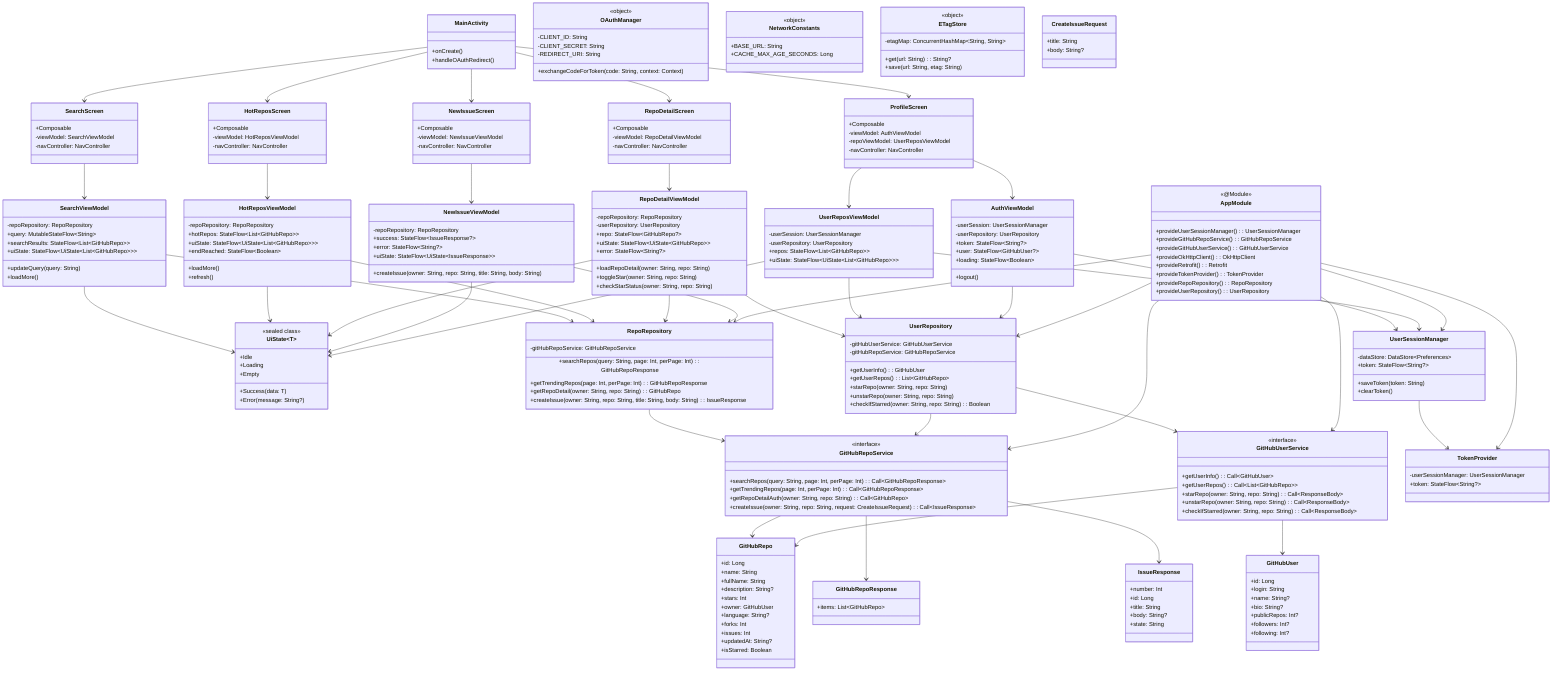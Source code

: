 classDiagram
    %% UI Layer Classes
    class MainActivity {
        +onCreate()
        +handleOAuthRedirect()
    }

    class SearchScreen {
        +Composable
        -viewModel: SearchViewModel
        -navController: NavController
    }

    class HotReposScreen {
        +Composable
        -viewModel: HotReposViewModel
        -navController: NavController
    }

    class ProfileScreen {
        +Composable
        -viewModel: AuthViewModel
        -repoViewModel: UserReposViewModel
        -navController: NavController
    }

    class RepoDetailScreen {
        +Composable
        -viewModel: RepoDetailViewModel
        -navController: NavController
    }

    class NewIssueScreen {
        +Composable
        -viewModel: NewIssueViewModel
        -navController: NavController
    }

    class UiState~T~ {
        <<sealed class>>
        +Idle
        +Loading
        +Success(data: T)
        +Error(message: String?)
        +Empty
    }

    %% ViewModel Layer Classes
    class AuthViewModel {
        -userSession: UserSessionManager
        -userRepository: UserRepository
        +token: StateFlow~String?~
        +user: StateFlow~GitHubUser?~
        +loading: StateFlow~Boolean~
        +logout()
    }

    class SearchViewModel {
        -repoRepository: RepoRepository
        +query: MutableStateFlow~String~
        +searchResults: StateFlow~List~GitHubRepo~~
        +uiState: StateFlow~UiState~List~GitHubRepo~~~
        +updateQuery(query: String)
        +loadMore()
    }

    class HotReposViewModel {
        -repoRepository: RepoRepository
        +hotRepos: StateFlow~List~GitHubRepo~~
        +uiState: StateFlow~UiState~List~GitHubRepo~~~
        +endReached: StateFlow~Boolean~
        +loadMore()
        +refresh()
    }

    class UserReposViewModel {
        -userSession: UserSessionManager
        -userRepository: UserRepository
        +repos: StateFlow~List~GitHubRepo~~
        +uiState: StateFlow~UiState~List~GitHubRepo~~~
    }

    class RepoDetailViewModel {
        -repoRepository: RepoRepository
        -userRepository: UserRepository
        +repo: StateFlow~GitHubRepo?~
        +uiState: StateFlow~UiState~GitHubRepo~~
        +error: StateFlow~String?~
        +loadRepoDetail(owner: String, repo: String)
        +toggleStar(owner: String, repo: String)
        +checkStarStatus(owner: String, repo: String)
    }

    class NewIssueViewModel {
        -repoRepository: RepoRepository
        +success: StateFlow~IssueResponse?~
        +error: StateFlow~String?~
        +uiState: StateFlow~UiState~IssueResponse~~
        +createIssue(owner: String, repo: String, title: String, body: String)
    }

    %% Repository Layer Classes
    class RepoRepository {
        -gitHubRepoService: GitHubRepoService
        +searchRepos(query: String, page: Int, perPage: Int): GitHubRepoResponse
        +getTrendingRepos(page: Int, perPage: Int): GitHubRepoResponse
        +getRepoDetail(owner: String, repo: String): GitHubRepo
        +createIssue(owner: String, repo: String, title: String, body: String): IssueResponse
    }

    class UserRepository {
        -gitHubUserService: GitHubUserService
        -gitHubRepoService: GitHubRepoService
        +getUserInfo(): GitHubUser
        +getUserRepos(): List~GitHubRepo~
        +starRepo(owner: String, repo: String)
        +unstarRepo(owner: String, repo: String)
        +checkIfStarred(owner: String, repo: String): Boolean
    }

    %% Network Layer Classes
    class GitHubRepoService {
        <<interface>>
        +searchRepos(query: String, page: Int, perPage: Int): Call~GitHubRepoResponse~
        +getTrendingRepos(page: Int, perPage: Int): Call~GitHubRepoResponse~
        +getRepoDetailAuth(owner: String, repo: String): Call~GitHubRepo~
        +createIssue(owner: String, repo: String, request: CreateIssueRequest): Call~IssueResponse~
    }

    class GitHubUserService {
        <<interface>>
        +getUserInfo(): Call~GitHubUser~
        +getUserRepos(): Call~List~GitHubRepo~~
        +starRepo(owner: String, repo: String): Call~ResponseBody~
        +unstarRepo(owner: String, repo: String): Call~ResponseBody~
        +checkIfStarred(owner: String, repo: String): Call~ResponseBody~
    }

    class OAuthManager {
        <<object>>
        -CLIENT_ID: String
        -CLIENT_SECRET: String
        -REDIRECT_URI: String
        +exchangeCodeForToken(code: String, context: Context)
    }

    class NetworkConstants {
        <<object>>
        +BASE_URL: String
        +CACHE_MAX_AGE_SECONDS: Long
    }

    class ETagStore {
        <<object>>
        -etagMap: ConcurrentHashMap~String, String~
        +get(url: String): String?
        +save(url: String, etag: String)
    }

    %% Data Layer Classes
    class UserSessionManager {
        -dataStore: DataStore~Preferences~
        +token: StateFlow~String?~
        +saveToken(token: String)
        +clearToken()
    }

    class TokenProvider {
        -userSessionManager: UserSessionManager
        +token: StateFlow~String?~
    }

    %% Model Classes
    class GitHubRepo {
        +id: Long
        +name: String
        +fullName: String
        +description: String?
        +stars: Int
        +owner: GitHubUser
        +language: String?
        +forks: Int
        +issues: Int
        +updatedAt: String?
        +isStarred: Boolean
    }

    class GitHubUser {
        +id: Long
        +login: String
        +name: String?
        +bio: String?
        +publicRepos: Int?
        +followers: Int?
        +following: Int?
    }

    class IssueResponse {
        +number: Int
        +id: Long
        +title: String
        +body: String?
        +state: String
    }

    class CreateIssueRequest {
        +title: String
        +body: String?
    }

    class GitHubRepoResponse {
        +items: List~GitHubRepo~
    }

    %% Dependency Injection
    class AppModule {
        <<@Module>>
        +provideUserSessionManager(): UserSessionManager
        +provideGitHubRepoService(): GitHubRepoService
        +provideGitHubUserService(): GitHubUserService
        +provideOkHttpClient(): OkHttpClient
        +provideRetrofit(): Retrofit
        +provideTokenProvider(): TokenProvider
        +provideRepoRepository(): RepoRepository
        +provideUserRepository(): UserRepository
    }

    %% Relationships
    MainActivity --> SearchScreen
    MainActivity --> HotReposScreen
    MainActivity --> ProfileScreen
    MainActivity --> RepoDetailScreen
    MainActivity --> NewIssueScreen

    SearchScreen --> SearchViewModel
    HotReposScreen --> HotReposViewModel
    ProfileScreen --> AuthViewModel
    ProfileScreen --> UserReposViewModel
    RepoDetailScreen --> RepoDetailViewModel
    NewIssueScreen --> NewIssueViewModel

    SearchViewModel --> RepoRepository
    HotReposViewModel --> RepoRepository
    RepoDetailViewModel --> RepoRepository
    RepoDetailViewModel --> UserRepository
    NewIssueViewModel --> RepoRepository
    UserReposViewModel --> UserRepository
    AuthViewModel --> UserRepository

    RepoRepository --> GitHubRepoService
    UserRepository --> GitHubUserService
    UserRepository --> GitHubRepoService

    AuthViewModel --> UserSessionManager
    UserReposViewModel --> UserSessionManager
    UserSessionManager --> TokenProvider

    GitHubRepoService --> GitHubRepo
    GitHubRepoService --> GitHubRepoResponse
    GitHubRepoService --> IssueResponse
    GitHubUserService --> GitHubUser
    GitHubUserService --> GitHubRepo

    AppModule --> UserSessionManager
    AppModule --> GitHubRepoService
    AppModule --> GitHubUserService
    AppModule --> TokenProvider
    AppModule --> RepoRepository
    AppModule --> UserRepository

    SearchViewModel --> UiState
    HotReposViewModel --> UiState
    RepoDetailViewModel --> UiState
    NewIssueViewModel --> UiState
    UserReposViewModel --> UiState
